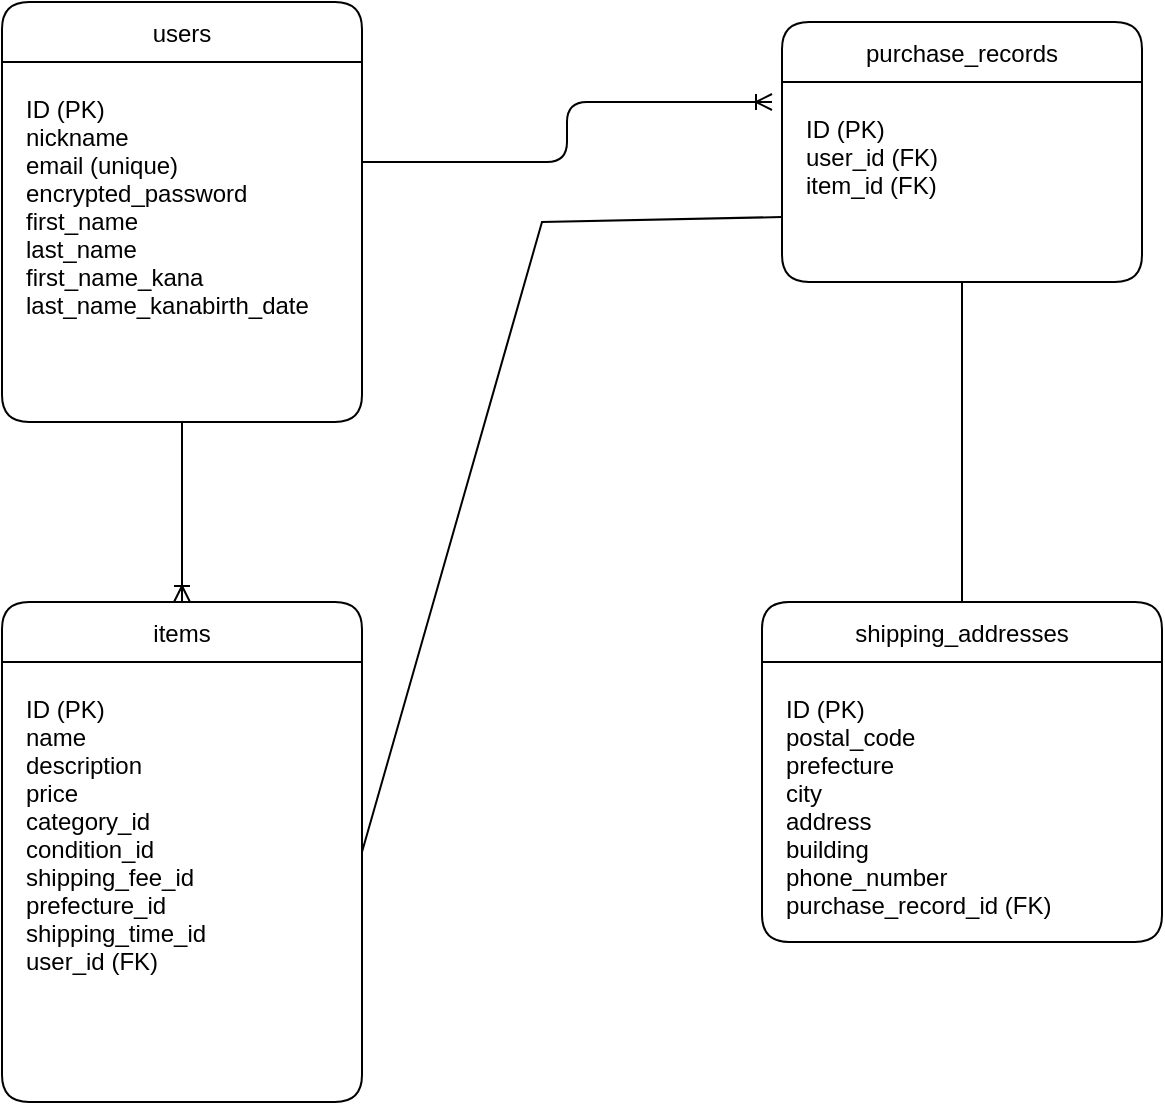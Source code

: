 <mxfile>
    <diagram id="0zyiNsfSegdo7sNZ2nji" name="Page-1">
        <mxGraphModel dx="248" dy="659" grid="1" gridSize="10" guides="1" tooltips="1" connect="1" arrows="1" fold="1" page="1" pageScale="1" pageWidth="827" pageHeight="1169" math="0" shadow="0">
            <root>
                <mxCell id="0"/>
                <mxCell id="1" parent="0"/>
                <mxCell id="33" style="edgeStyle=none;rounded=1;html=1;exitX=0.5;exitY=1;exitDx=0;exitDy=0;entryX=0.5;entryY=0;entryDx=0;entryDy=0;endArrow=ERoneToMany;endFill=0;" edge="1" parent="1" source="3" target="5">
                    <mxGeometry relative="1" as="geometry"/>
                </mxCell>
                <mxCell id="3" value="users" style="shape=table;startSize=30;rounded=1;" vertex="1" parent="1">
                    <mxGeometry x="20" y="20" width="180" height="210" as="geometry"/>
                </mxCell>
                <mxCell id="4" value="ID (PK)&#xa;nickname&#xa;email (unique)&#xa;encrypted_password&#xa;first_name&#xa;last_name&#xa;first_name_kana&#xa;last_name_kanabirth_date" style="text;rounded=1;" vertex="1" parent="3">
                    <mxGeometry x="10" y="40" width="160" height="160" as="geometry"/>
                </mxCell>
                <mxCell id="5" value="items" style="shape=table;startSize=30;rounded=1;" vertex="1" parent="1">
                    <mxGeometry x="20" y="320" width="180" height="250" as="geometry"/>
                </mxCell>
                <mxCell id="6" value="ID (PK)&#xa;name&#xa;description&#xa;price&#xa;category_id&#xa;condition_id&#xa;shipping_fee_id&#xa;prefecture_id&#xa;shipping_time_id&#xa;user_id (FK)" style="text;rounded=1;" vertex="1" parent="5">
                    <mxGeometry x="10" y="40" width="160" height="210" as="geometry"/>
                </mxCell>
                <mxCell id="7" value="purchase_records" style="shape=table;startSize=30;rounded=1;" vertex="1" parent="1">
                    <mxGeometry x="410" y="30" width="180" height="130" as="geometry"/>
                </mxCell>
                <mxCell id="8" value="ID (PK)&#xa;user_id (FK)&#xa;item_id (FK)" style="text;rounded=1;" vertex="1" parent="7">
                    <mxGeometry x="10" y="40" width="160" height="90" as="geometry"/>
                </mxCell>
                <mxCell id="9" value="shipping_addresses" style="shape=table;startSize=30;rounded=1;" vertex="1" parent="1">
                    <mxGeometry x="400" y="320" width="200" height="170" as="geometry"/>
                </mxCell>
                <mxCell id="10" value="ID (PK)&#xa;postal_code&#xa;prefecture&#xa;city&#xa;address&#xa;building&#xa;phone_number&#xa;purchase_record_id (FK)" style="text;rounded=1;" vertex="1" parent="9">
                    <mxGeometry x="10" y="40" width="180" height="130" as="geometry"/>
                </mxCell>
                <mxCell id="12" style="edgeStyle=elbowEdgeStyle;endArrow=ERoneToMany;endFill=0;targetPerimeterSpacing=5;" edge="1" parent="1">
                    <mxGeometry relative="1" as="geometry">
                        <mxPoint x="200" y="100" as="sourcePoint"/>
                        <mxPoint x="405" y="70" as="targetPoint"/>
                    </mxGeometry>
                </mxCell>
                <mxCell id="14" style="edgeStyle=elbowEdgeStyle;endArrow=none;endFill=0;" edge="1" parent="1" source="7">
                    <mxGeometry relative="1" as="geometry">
                        <mxPoint x="500" y="320" as="targetPoint"/>
                    </mxGeometry>
                </mxCell>
                <mxCell id="34" value="" style="endArrow=none;html=1;rounded=0;exitX=1;exitY=0.5;exitDx=0;exitDy=0;entryX=0;entryY=0.75;entryDx=0;entryDy=0;" edge="1" parent="1" source="5" target="7">
                    <mxGeometry relative="1" as="geometry">
                        <mxPoint x="280" y="250" as="sourcePoint"/>
                        <mxPoint x="440" y="250" as="targetPoint"/>
                        <Array as="points">
                            <mxPoint x="290" y="130"/>
                        </Array>
                    </mxGeometry>
                </mxCell>
            </root>
        </mxGraphModel>
    </diagram>
</mxfile>